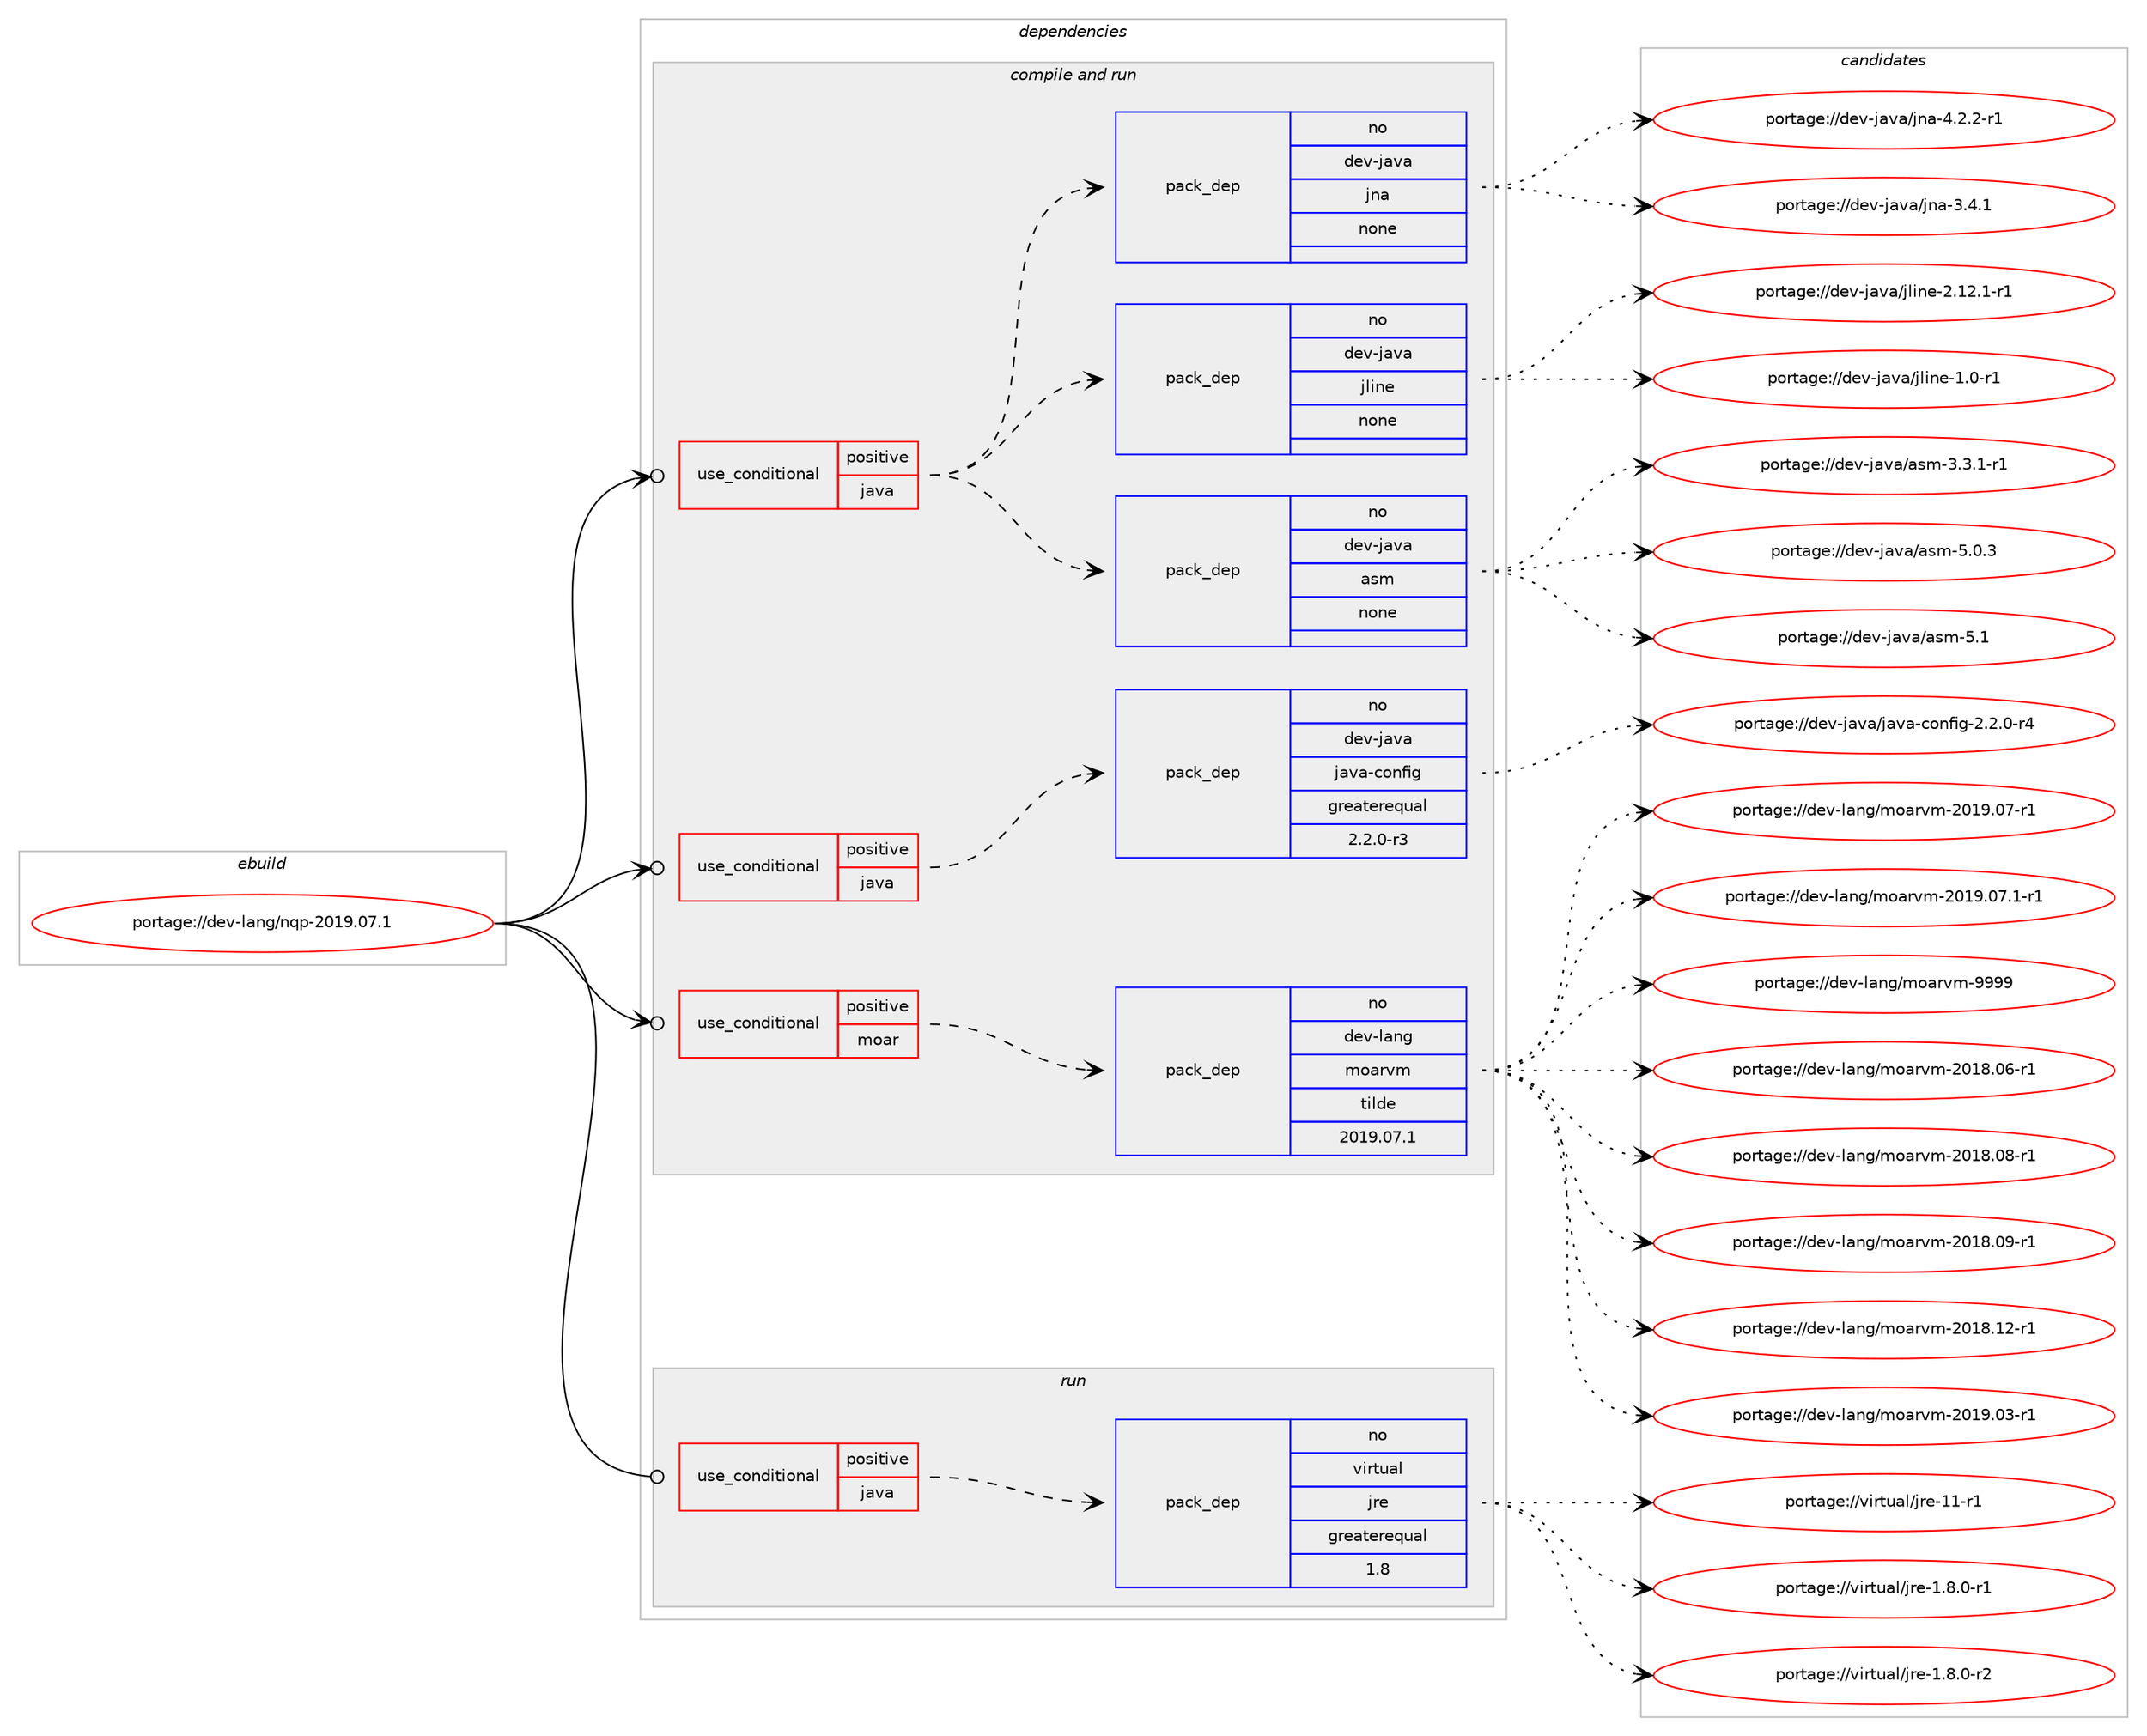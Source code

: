digraph prolog {

# *************
# Graph options
# *************

newrank=true;
concentrate=true;
compound=true;
graph [rankdir=LR,fontname=Helvetica,fontsize=10,ranksep=1.5];#, ranksep=2.5, nodesep=0.2];
edge  [arrowhead=vee];
node  [fontname=Helvetica,fontsize=10];

# **********
# The ebuild
# **********

subgraph cluster_leftcol {
color=gray;
rank=same;
label=<<i>ebuild</i>>;
id [label="portage://dev-lang/nqp-2019.07.1", color=red, width=4, href="../dev-lang/nqp-2019.07.1.svg"];
}

# ****************
# The dependencies
# ****************

subgraph cluster_midcol {
color=gray;
label=<<i>dependencies</i>>;
subgraph cluster_compile {
fillcolor="#eeeeee";
style=filled;
label=<<i>compile</i>>;
}
subgraph cluster_compileandrun {
fillcolor="#eeeeee";
style=filled;
label=<<i>compile and run</i>>;
subgraph cond19452 {
dependency94561 [label=<<TABLE BORDER="0" CELLBORDER="1" CELLSPACING="0" CELLPADDING="4"><TR><TD ROWSPAN="3" CELLPADDING="10">use_conditional</TD></TR><TR><TD>positive</TD></TR><TR><TD>java</TD></TR></TABLE>>, shape=none, color=red];
subgraph pack72325 {
dependency94562 [label=<<TABLE BORDER="0" CELLBORDER="1" CELLSPACING="0" CELLPADDING="4" WIDTH="220"><TR><TD ROWSPAN="6" CELLPADDING="30">pack_dep</TD></TR><TR><TD WIDTH="110">no</TD></TR><TR><TD>dev-java</TD></TR><TR><TD>asm</TD></TR><TR><TD>none</TD></TR><TR><TD></TD></TR></TABLE>>, shape=none, color=blue];
}
dependency94561:e -> dependency94562:w [weight=20,style="dashed",arrowhead="vee"];
subgraph pack72326 {
dependency94563 [label=<<TABLE BORDER="0" CELLBORDER="1" CELLSPACING="0" CELLPADDING="4" WIDTH="220"><TR><TD ROWSPAN="6" CELLPADDING="30">pack_dep</TD></TR><TR><TD WIDTH="110">no</TD></TR><TR><TD>dev-java</TD></TR><TR><TD>jline</TD></TR><TR><TD>none</TD></TR><TR><TD></TD></TR></TABLE>>, shape=none, color=blue];
}
dependency94561:e -> dependency94563:w [weight=20,style="dashed",arrowhead="vee"];
subgraph pack72327 {
dependency94564 [label=<<TABLE BORDER="0" CELLBORDER="1" CELLSPACING="0" CELLPADDING="4" WIDTH="220"><TR><TD ROWSPAN="6" CELLPADDING="30">pack_dep</TD></TR><TR><TD WIDTH="110">no</TD></TR><TR><TD>dev-java</TD></TR><TR><TD>jna</TD></TR><TR><TD>none</TD></TR><TR><TD></TD></TR></TABLE>>, shape=none, color=blue];
}
dependency94561:e -> dependency94564:w [weight=20,style="dashed",arrowhead="vee"];
}
id:e -> dependency94561:w [weight=20,style="solid",arrowhead="odotvee"];
subgraph cond19453 {
dependency94565 [label=<<TABLE BORDER="0" CELLBORDER="1" CELLSPACING="0" CELLPADDING="4"><TR><TD ROWSPAN="3" CELLPADDING="10">use_conditional</TD></TR><TR><TD>positive</TD></TR><TR><TD>java</TD></TR></TABLE>>, shape=none, color=red];
subgraph pack72328 {
dependency94566 [label=<<TABLE BORDER="0" CELLBORDER="1" CELLSPACING="0" CELLPADDING="4" WIDTH="220"><TR><TD ROWSPAN="6" CELLPADDING="30">pack_dep</TD></TR><TR><TD WIDTH="110">no</TD></TR><TR><TD>dev-java</TD></TR><TR><TD>java-config</TD></TR><TR><TD>greaterequal</TD></TR><TR><TD>2.2.0-r3</TD></TR></TABLE>>, shape=none, color=blue];
}
dependency94565:e -> dependency94566:w [weight=20,style="dashed",arrowhead="vee"];
}
id:e -> dependency94565:w [weight=20,style="solid",arrowhead="odotvee"];
subgraph cond19454 {
dependency94567 [label=<<TABLE BORDER="0" CELLBORDER="1" CELLSPACING="0" CELLPADDING="4"><TR><TD ROWSPAN="3" CELLPADDING="10">use_conditional</TD></TR><TR><TD>positive</TD></TR><TR><TD>moar</TD></TR></TABLE>>, shape=none, color=red];
subgraph pack72329 {
dependency94568 [label=<<TABLE BORDER="0" CELLBORDER="1" CELLSPACING="0" CELLPADDING="4" WIDTH="220"><TR><TD ROWSPAN="6" CELLPADDING="30">pack_dep</TD></TR><TR><TD WIDTH="110">no</TD></TR><TR><TD>dev-lang</TD></TR><TR><TD>moarvm</TD></TR><TR><TD>tilde</TD></TR><TR><TD>2019.07.1</TD></TR></TABLE>>, shape=none, color=blue];
}
dependency94567:e -> dependency94568:w [weight=20,style="dashed",arrowhead="vee"];
}
id:e -> dependency94567:w [weight=20,style="solid",arrowhead="odotvee"];
}
subgraph cluster_run {
fillcolor="#eeeeee";
style=filled;
label=<<i>run</i>>;
subgraph cond19455 {
dependency94569 [label=<<TABLE BORDER="0" CELLBORDER="1" CELLSPACING="0" CELLPADDING="4"><TR><TD ROWSPAN="3" CELLPADDING="10">use_conditional</TD></TR><TR><TD>positive</TD></TR><TR><TD>java</TD></TR></TABLE>>, shape=none, color=red];
subgraph pack72330 {
dependency94570 [label=<<TABLE BORDER="0" CELLBORDER="1" CELLSPACING="0" CELLPADDING="4" WIDTH="220"><TR><TD ROWSPAN="6" CELLPADDING="30">pack_dep</TD></TR><TR><TD WIDTH="110">no</TD></TR><TR><TD>virtual</TD></TR><TR><TD>jre</TD></TR><TR><TD>greaterequal</TD></TR><TR><TD>1.8</TD></TR></TABLE>>, shape=none, color=blue];
}
dependency94569:e -> dependency94570:w [weight=20,style="dashed",arrowhead="vee"];
}
id:e -> dependency94569:w [weight=20,style="solid",arrowhead="odot"];
}
}

# **************
# The candidates
# **************

subgraph cluster_choices {
rank=same;
color=gray;
label=<<i>candidates</i>>;

subgraph choice72325 {
color=black;
nodesep=1;
choiceportage10010111845106971189747971151094551465146494511449 [label="portage://dev-java/asm-3.3.1-r1", color=red, width=4,href="../dev-java/asm-3.3.1-r1.svg"];
choiceportage1001011184510697118974797115109455346484651 [label="portage://dev-java/asm-5.0.3", color=red, width=4,href="../dev-java/asm-5.0.3.svg"];
choiceportage100101118451069711897479711510945534649 [label="portage://dev-java/asm-5.1", color=red, width=4,href="../dev-java/asm-5.1.svg"];
dependency94562:e -> choiceportage10010111845106971189747971151094551465146494511449:w [style=dotted,weight="100"];
dependency94562:e -> choiceportage1001011184510697118974797115109455346484651:w [style=dotted,weight="100"];
dependency94562:e -> choiceportage100101118451069711897479711510945534649:w [style=dotted,weight="100"];
}
subgraph choice72326 {
color=black;
nodesep=1;
choiceportage10010111845106971189747106108105110101454946484511449 [label="portage://dev-java/jline-1.0-r1", color=red, width=4,href="../dev-java/jline-1.0-r1.svg"];
choiceportage10010111845106971189747106108105110101455046495046494511449 [label="portage://dev-java/jline-2.12.1-r1", color=red, width=4,href="../dev-java/jline-2.12.1-r1.svg"];
dependency94563:e -> choiceportage10010111845106971189747106108105110101454946484511449:w [style=dotted,weight="100"];
dependency94563:e -> choiceportage10010111845106971189747106108105110101455046495046494511449:w [style=dotted,weight="100"];
}
subgraph choice72327 {
color=black;
nodesep=1;
choiceportage1001011184510697118974710611097455146524649 [label="portage://dev-java/jna-3.4.1", color=red, width=4,href="../dev-java/jna-3.4.1.svg"];
choiceportage10010111845106971189747106110974552465046504511449 [label="portage://dev-java/jna-4.2.2-r1", color=red, width=4,href="../dev-java/jna-4.2.2-r1.svg"];
dependency94564:e -> choiceportage1001011184510697118974710611097455146524649:w [style=dotted,weight="100"];
dependency94564:e -> choiceportage10010111845106971189747106110974552465046504511449:w [style=dotted,weight="100"];
}
subgraph choice72328 {
color=black;
nodesep=1;
choiceportage10010111845106971189747106971189745991111101021051034550465046484511452 [label="portage://dev-java/java-config-2.2.0-r4", color=red, width=4,href="../dev-java/java-config-2.2.0-r4.svg"];
dependency94566:e -> choiceportage10010111845106971189747106971189745991111101021051034550465046484511452:w [style=dotted,weight="100"];
}
subgraph choice72329 {
color=black;
nodesep=1;
choiceportage1001011184510897110103471091119711411810945504849564648544511449 [label="portage://dev-lang/moarvm-2018.06-r1", color=red, width=4,href="../dev-lang/moarvm-2018.06-r1.svg"];
choiceportage1001011184510897110103471091119711411810945504849564648564511449 [label="portage://dev-lang/moarvm-2018.08-r1", color=red, width=4,href="../dev-lang/moarvm-2018.08-r1.svg"];
choiceportage1001011184510897110103471091119711411810945504849564648574511449 [label="portage://dev-lang/moarvm-2018.09-r1", color=red, width=4,href="../dev-lang/moarvm-2018.09-r1.svg"];
choiceportage1001011184510897110103471091119711411810945504849564649504511449 [label="portage://dev-lang/moarvm-2018.12-r1", color=red, width=4,href="../dev-lang/moarvm-2018.12-r1.svg"];
choiceportage1001011184510897110103471091119711411810945504849574648514511449 [label="portage://dev-lang/moarvm-2019.03-r1", color=red, width=4,href="../dev-lang/moarvm-2019.03-r1.svg"];
choiceportage1001011184510897110103471091119711411810945504849574648554511449 [label="portage://dev-lang/moarvm-2019.07-r1", color=red, width=4,href="../dev-lang/moarvm-2019.07-r1.svg"];
choiceportage10010111845108971101034710911197114118109455048495746485546494511449 [label="portage://dev-lang/moarvm-2019.07.1-r1", color=red, width=4,href="../dev-lang/moarvm-2019.07.1-r1.svg"];
choiceportage100101118451089711010347109111971141181094557575757 [label="portage://dev-lang/moarvm-9999", color=red, width=4,href="../dev-lang/moarvm-9999.svg"];
dependency94568:e -> choiceportage1001011184510897110103471091119711411810945504849564648544511449:w [style=dotted,weight="100"];
dependency94568:e -> choiceportage1001011184510897110103471091119711411810945504849564648564511449:w [style=dotted,weight="100"];
dependency94568:e -> choiceportage1001011184510897110103471091119711411810945504849564648574511449:w [style=dotted,weight="100"];
dependency94568:e -> choiceportage1001011184510897110103471091119711411810945504849564649504511449:w [style=dotted,weight="100"];
dependency94568:e -> choiceportage1001011184510897110103471091119711411810945504849574648514511449:w [style=dotted,weight="100"];
dependency94568:e -> choiceportage1001011184510897110103471091119711411810945504849574648554511449:w [style=dotted,weight="100"];
dependency94568:e -> choiceportage10010111845108971101034710911197114118109455048495746485546494511449:w [style=dotted,weight="100"];
dependency94568:e -> choiceportage100101118451089711010347109111971141181094557575757:w [style=dotted,weight="100"];
}
subgraph choice72330 {
color=black;
nodesep=1;
choiceportage11810511411611797108471061141014549465646484511449 [label="portage://virtual/jre-1.8.0-r1", color=red, width=4,href="../virtual/jre-1.8.0-r1.svg"];
choiceportage11810511411611797108471061141014549465646484511450 [label="portage://virtual/jre-1.8.0-r2", color=red, width=4,href="../virtual/jre-1.8.0-r2.svg"];
choiceportage11810511411611797108471061141014549494511449 [label="portage://virtual/jre-11-r1", color=red, width=4,href="../virtual/jre-11-r1.svg"];
dependency94570:e -> choiceportage11810511411611797108471061141014549465646484511449:w [style=dotted,weight="100"];
dependency94570:e -> choiceportage11810511411611797108471061141014549465646484511450:w [style=dotted,weight="100"];
dependency94570:e -> choiceportage11810511411611797108471061141014549494511449:w [style=dotted,weight="100"];
}
}

}
